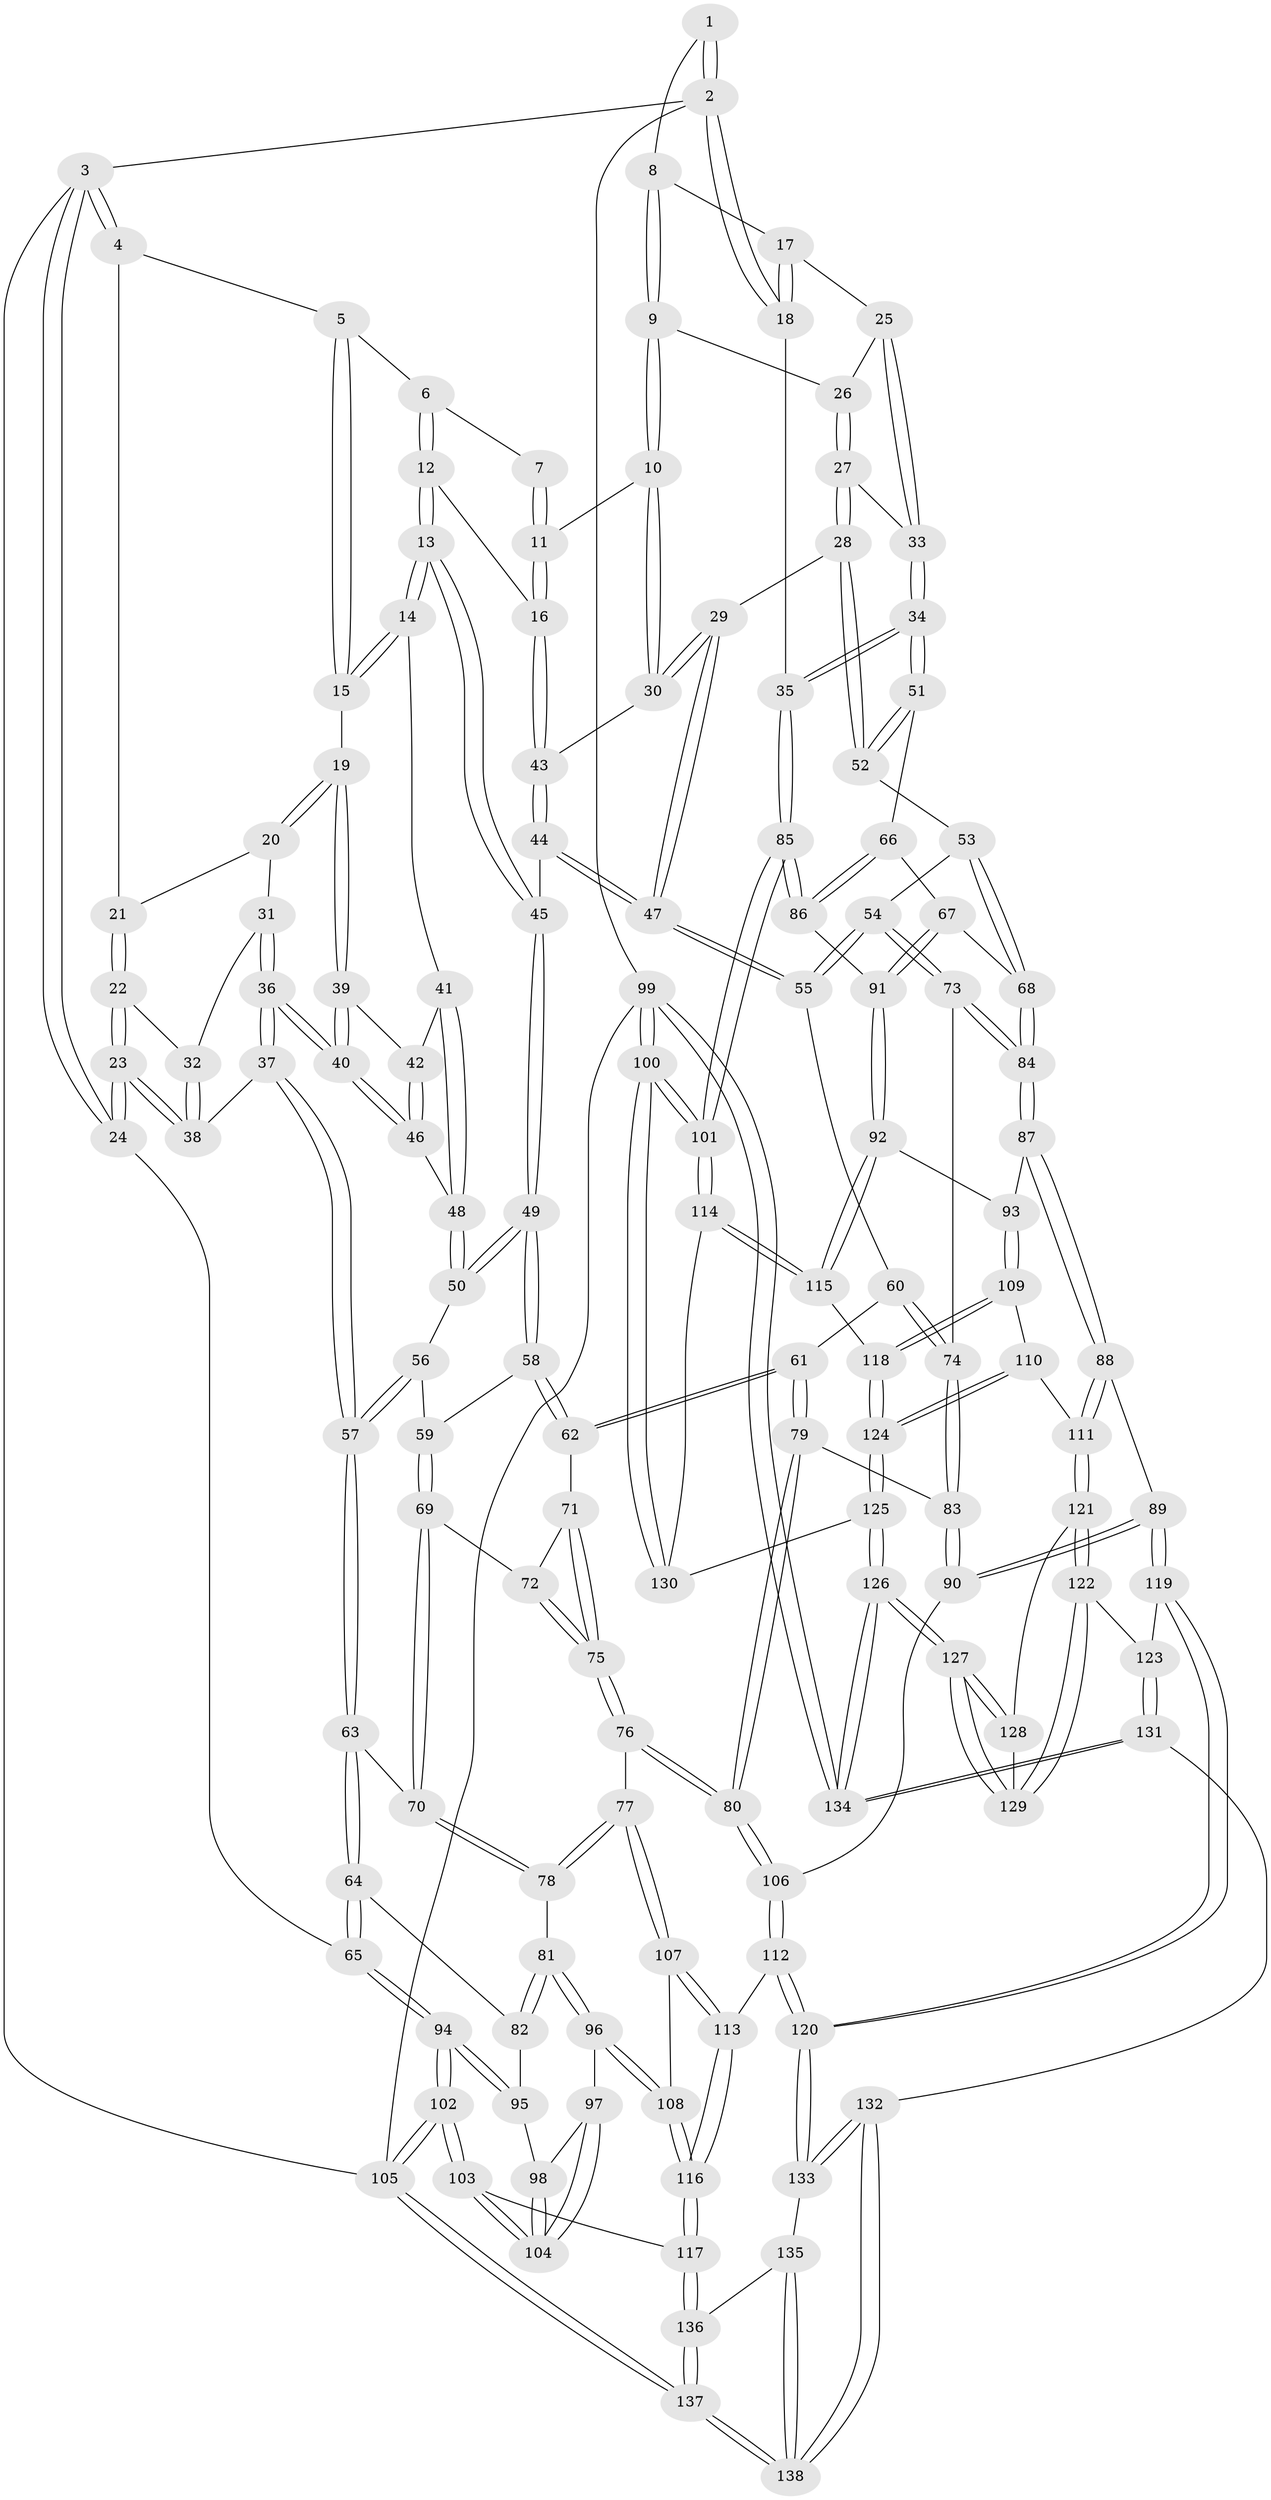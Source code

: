 // Generated by graph-tools (version 1.1) at 2025/16/03/09/25 04:16:58]
// undirected, 138 vertices, 342 edges
graph export_dot {
graph [start="1"]
  node [color=gray90,style=filled];
  1 [pos="+0.7828552822983728+0"];
  2 [pos="+1+0"];
  3 [pos="+0+0"];
  4 [pos="+0.03084685258889935+0"];
  5 [pos="+0.3730178788845174+0"];
  6 [pos="+0.4384230039397004+0"];
  7 [pos="+0.48397719669905265+0"];
  8 [pos="+0.783058103462047+0"];
  9 [pos="+0.6961082697601347+0.08163399460524762"];
  10 [pos="+0.6638927927138351+0.10821813678558018"];
  11 [pos="+0.5907019640063458+0.06265037813341585"];
  12 [pos="+0.44985571854867357+0.1459911836029554"];
  13 [pos="+0.4198516700081083+0.1747314674313369"];
  14 [pos="+0.41326723220643097+0.17469740096892886"];
  15 [pos="+0.32437461795454026+0.07489819724818676"];
  16 [pos="+0.4962661761399059+0.14234910205401963"];
  17 [pos="+0.8333435342627565+0.04528963983755426"];
  18 [pos="+1+0"];
  19 [pos="+0.23959348381544254+0.12140265251728896"];
  20 [pos="+0.16873187264720915+0.07284028378406356"];
  21 [pos="+0.14285412952110327+0"];
  22 [pos="+0.05160016460338281+0.153300650064054"];
  23 [pos="+0+0.1887219773370851"];
  24 [pos="+0+0.1867472157116099"];
  25 [pos="+0.8517494882131329+0.09838050780125181"];
  26 [pos="+0.773016946537353+0.1270117486841431"];
  27 [pos="+0.7570816307148943+0.22584074402277948"];
  28 [pos="+0.7498242113739049+0.2330564611014204"];
  29 [pos="+0.7463302189815495+0.23272247324586604"];
  30 [pos="+0.6645393454771922+0.13711298736704325"];
  31 [pos="+0.1373079603698725+0.1304377577821945"];
  32 [pos="+0.10612772163396607+0.14784981674837633"];
  33 [pos="+0.8786567714511858+0.14058645342537296"];
  34 [pos="+1+0.274649933385102"];
  35 [pos="+1+0.2737183987032534"];
  36 [pos="+0.18488134367571804+0.29457039934725915"];
  37 [pos="+0.17957122225130498+0.3030088269014326"];
  38 [pos="+0.09252002493536178+0.2596311567626506"];
  39 [pos="+0.24662984294727358+0.1441918776767065"];
  40 [pos="+0.21712095506377246+0.2662738054573105"];
  41 [pos="+0.40347866894838724+0.17943463297427878"];
  42 [pos="+0.35565694914771767+0.18839146437441853"];
  43 [pos="+0.5876871608920573+0.20558129530705624"];
  44 [pos="+0.5793024070800127+0.28915561491514363"];
  45 [pos="+0.470533468999467+0.2854653966529405"];
  46 [pos="+0.27603536229045395+0.25696511612408834"];
  47 [pos="+0.6264233330389121+0.3366070594779556"];
  48 [pos="+0.34485973883325693+0.29556755395719053"];
  49 [pos="+0.42276497729838647+0.3641103328619187"];
  50 [pos="+0.3475332249567381+0.3022543113721083"];
  51 [pos="+1+0.3357027209452486"];
  52 [pos="+0.8545061886201262+0.34489720843945276"];
  53 [pos="+0.8232498417211259+0.37271705169320474"];
  54 [pos="+0.7160012074257055+0.4513561146140148"];
  55 [pos="+0.6315885673984989+0.3734506841155092"];
  56 [pos="+0.300267977652209+0.3397808266070401"];
  57 [pos="+0.18337083029420664+0.3823687574626042"];
  58 [pos="+0.42103883644196677+0.38235474690237387"];
  59 [pos="+0.4078813794797377+0.38432337079147916"];
  60 [pos="+0.5273608642033448+0.4395985926028283"];
  61 [pos="+0.48883993694696054+0.45928247536256195"];
  62 [pos="+0.4533823457841946+0.4451757981379281"];
  63 [pos="+0.1804087210640495+0.4030433205517413"];
  64 [pos="+0.13573593748313204+0.4329560483126692"];
  65 [pos="+0+0.34790500577368366"];
  66 [pos="+0.9255904930140005+0.5056578991039223"];
  67 [pos="+0.9032951380350993+0.5326686439074801"];
  68 [pos="+0.865732917597241+0.5291845302746138"];
  69 [pos="+0.22877022716099926+0.4317956905543266"];
  70 [pos="+0.22770246684533407+0.4317382374558611"];
  71 [pos="+0.44547859125351547+0.45235432214912447"];
  72 [pos="+0.32417564180145914+0.4772131822999532"];
  73 [pos="+0.718421994018113+0.48978284850673753"];
  74 [pos="+0.6412627439971702+0.5278825547730781"];
  75 [pos="+0.36552751915783765+0.5741094873792202"];
  76 [pos="+0.35866845009503123+0.5969609446998418"];
  77 [pos="+0.3492214373552882+0.5988066355432972"];
  78 [pos="+0.25994008356394976+0.52652784003077"];
  79 [pos="+0.4999822018251209+0.4879465860473292"];
  80 [pos="+0.44847260017628854+0.6556394844858676"];
  81 [pos="+0.20515802393766402+0.6092467764048224"];
  82 [pos="+0.11083747767479801+0.5249622376339318"];
  83 [pos="+0.5835332798850673+0.5653495444844396"];
  84 [pos="+0.7474628974163327+0.5343326329369441"];
  85 [pos="+1+0.580148042770248"];
  86 [pos="+1+0.6037316035685661"];
  87 [pos="+0.7471499374746748+0.5820953053002512"];
  88 [pos="+0.7005507838280424+0.6982603340249031"];
  89 [pos="+0.6681638469699809+0.6996413780448518"];
  90 [pos="+0.5738992322069622+0.6372826634333059"];
  91 [pos="+0.9221978666150565+0.6237900667776233"];
  92 [pos="+0.9147592752211435+0.6414364050472531"];
  93 [pos="+0.839929954173511+0.6309933694203415"];
  94 [pos="+0+0.6225674117039283"];
  95 [pos="+0.10980684607892086+0.5260837082561498"];
  96 [pos="+0.21729459499485118+0.6474682397414203"];
  97 [pos="+0.14064218304925194+0.6493351419230939"];
  98 [pos="+0.10698701218065701+0.5415121643151176"];
  99 [pos="+1+1"];
  100 [pos="+1+0.9691127427422112"];
  101 [pos="+1+0.8478889625512989"];
  102 [pos="+0+0.7956537764607429"];
  103 [pos="+0+0.7742605114666938"];
  104 [pos="+0.04853123610496555+0.7016323026989945"];
  105 [pos="+0+1"];
  106 [pos="+0.46104050360639226+0.6731673606897967"];
  107 [pos="+0.29479504574216786+0.6449975939445991"];
  108 [pos="+0.22956252176765612+0.6615923816141196"];
  109 [pos="+0.7803903575722745+0.742461039791747"];
  110 [pos="+0.7637730091344421+0.7423013632348963"];
  111 [pos="+0.7340190083743429+0.731913942561241"];
  112 [pos="+0.4393027915950171+0.8096045934927485"];
  113 [pos="+0.3639748304387887+0.7986098181542428"];
  114 [pos="+0.9375969557816198+0.7603950163467564"];
  115 [pos="+0.9223835045265002+0.749661920483296"];
  116 [pos="+0.18775482978661467+0.8248327821486222"];
  117 [pos="+0.1802141177076292+0.8307539238359191"];
  118 [pos="+0.8732336593125188+0.7567924968605083"];
  119 [pos="+0.5571852853850847+0.8271531001251712"];
  120 [pos="+0.45023874085359894+0.8248345476490122"];
  121 [pos="+0.7227597826245058+0.7654077803954111"];
  122 [pos="+0.6115292987586612+0.8638317508487645"];
  123 [pos="+0.5666363669353243+0.8350759649915277"];
  124 [pos="+0.7945754066121115+0.9303554314602337"];
  125 [pos="+0.7879006683366534+0.9881961910647178"];
  126 [pos="+0.7499246637806591+1"];
  127 [pos="+0.748838266132267+1"];
  128 [pos="+0.716111018940105+0.7992558309865837"];
  129 [pos="+0.6377659465799161+0.8863783279703417"];
  130 [pos="+0.8880666269175544+0.9234191713474437"];
  131 [pos="+0.5759097514922464+1"];
  132 [pos="+0.5124163531577284+1"];
  133 [pos="+0.44468217253648096+0.8660130022643304"];
  134 [pos="+0.7257517693930248+1"];
  135 [pos="+0.2603239004628914+0.9888505145882635"];
  136 [pos="+0.18408101711012356+0.8544865724632784"];
  137 [pos="+0+1"];
  138 [pos="+0.28996549433197494+1"];
  1 -- 2;
  1 -- 2;
  1 -- 8;
  2 -- 3;
  2 -- 18;
  2 -- 18;
  2 -- 99;
  3 -- 4;
  3 -- 4;
  3 -- 24;
  3 -- 24;
  3 -- 105;
  4 -- 5;
  4 -- 21;
  5 -- 6;
  5 -- 15;
  5 -- 15;
  6 -- 7;
  6 -- 12;
  6 -- 12;
  7 -- 11;
  7 -- 11;
  8 -- 9;
  8 -- 9;
  8 -- 17;
  9 -- 10;
  9 -- 10;
  9 -- 26;
  10 -- 11;
  10 -- 30;
  10 -- 30;
  11 -- 16;
  11 -- 16;
  12 -- 13;
  12 -- 13;
  12 -- 16;
  13 -- 14;
  13 -- 14;
  13 -- 45;
  13 -- 45;
  14 -- 15;
  14 -- 15;
  14 -- 41;
  15 -- 19;
  16 -- 43;
  16 -- 43;
  17 -- 18;
  17 -- 18;
  17 -- 25;
  18 -- 35;
  19 -- 20;
  19 -- 20;
  19 -- 39;
  19 -- 39;
  20 -- 21;
  20 -- 31;
  21 -- 22;
  21 -- 22;
  22 -- 23;
  22 -- 23;
  22 -- 32;
  23 -- 24;
  23 -- 24;
  23 -- 38;
  23 -- 38;
  24 -- 65;
  25 -- 26;
  25 -- 33;
  25 -- 33;
  26 -- 27;
  26 -- 27;
  27 -- 28;
  27 -- 28;
  27 -- 33;
  28 -- 29;
  28 -- 52;
  28 -- 52;
  29 -- 30;
  29 -- 30;
  29 -- 47;
  29 -- 47;
  30 -- 43;
  31 -- 32;
  31 -- 36;
  31 -- 36;
  32 -- 38;
  32 -- 38;
  33 -- 34;
  33 -- 34;
  34 -- 35;
  34 -- 35;
  34 -- 51;
  34 -- 51;
  35 -- 85;
  35 -- 85;
  36 -- 37;
  36 -- 37;
  36 -- 40;
  36 -- 40;
  37 -- 38;
  37 -- 57;
  37 -- 57;
  39 -- 40;
  39 -- 40;
  39 -- 42;
  40 -- 46;
  40 -- 46;
  41 -- 42;
  41 -- 48;
  41 -- 48;
  42 -- 46;
  42 -- 46;
  43 -- 44;
  43 -- 44;
  44 -- 45;
  44 -- 47;
  44 -- 47;
  45 -- 49;
  45 -- 49;
  46 -- 48;
  47 -- 55;
  47 -- 55;
  48 -- 50;
  48 -- 50;
  49 -- 50;
  49 -- 50;
  49 -- 58;
  49 -- 58;
  50 -- 56;
  51 -- 52;
  51 -- 52;
  51 -- 66;
  52 -- 53;
  53 -- 54;
  53 -- 68;
  53 -- 68;
  54 -- 55;
  54 -- 55;
  54 -- 73;
  54 -- 73;
  55 -- 60;
  56 -- 57;
  56 -- 57;
  56 -- 59;
  57 -- 63;
  57 -- 63;
  58 -- 59;
  58 -- 62;
  58 -- 62;
  59 -- 69;
  59 -- 69;
  60 -- 61;
  60 -- 74;
  60 -- 74;
  61 -- 62;
  61 -- 62;
  61 -- 79;
  61 -- 79;
  62 -- 71;
  63 -- 64;
  63 -- 64;
  63 -- 70;
  64 -- 65;
  64 -- 65;
  64 -- 82;
  65 -- 94;
  65 -- 94;
  66 -- 67;
  66 -- 86;
  66 -- 86;
  67 -- 68;
  67 -- 91;
  67 -- 91;
  68 -- 84;
  68 -- 84;
  69 -- 70;
  69 -- 70;
  69 -- 72;
  70 -- 78;
  70 -- 78;
  71 -- 72;
  71 -- 75;
  71 -- 75;
  72 -- 75;
  72 -- 75;
  73 -- 74;
  73 -- 84;
  73 -- 84;
  74 -- 83;
  74 -- 83;
  75 -- 76;
  75 -- 76;
  76 -- 77;
  76 -- 80;
  76 -- 80;
  77 -- 78;
  77 -- 78;
  77 -- 107;
  77 -- 107;
  78 -- 81;
  79 -- 80;
  79 -- 80;
  79 -- 83;
  80 -- 106;
  80 -- 106;
  81 -- 82;
  81 -- 82;
  81 -- 96;
  81 -- 96;
  82 -- 95;
  83 -- 90;
  83 -- 90;
  84 -- 87;
  84 -- 87;
  85 -- 86;
  85 -- 86;
  85 -- 101;
  85 -- 101;
  86 -- 91;
  87 -- 88;
  87 -- 88;
  87 -- 93;
  88 -- 89;
  88 -- 111;
  88 -- 111;
  89 -- 90;
  89 -- 90;
  89 -- 119;
  89 -- 119;
  90 -- 106;
  91 -- 92;
  91 -- 92;
  92 -- 93;
  92 -- 115;
  92 -- 115;
  93 -- 109;
  93 -- 109;
  94 -- 95;
  94 -- 95;
  94 -- 102;
  94 -- 102;
  95 -- 98;
  96 -- 97;
  96 -- 108;
  96 -- 108;
  97 -- 98;
  97 -- 104;
  97 -- 104;
  98 -- 104;
  98 -- 104;
  99 -- 100;
  99 -- 100;
  99 -- 134;
  99 -- 134;
  99 -- 105;
  100 -- 101;
  100 -- 101;
  100 -- 130;
  100 -- 130;
  101 -- 114;
  101 -- 114;
  102 -- 103;
  102 -- 103;
  102 -- 105;
  102 -- 105;
  103 -- 104;
  103 -- 104;
  103 -- 117;
  105 -- 137;
  105 -- 137;
  106 -- 112;
  106 -- 112;
  107 -- 108;
  107 -- 113;
  107 -- 113;
  108 -- 116;
  108 -- 116;
  109 -- 110;
  109 -- 118;
  109 -- 118;
  110 -- 111;
  110 -- 124;
  110 -- 124;
  111 -- 121;
  111 -- 121;
  112 -- 113;
  112 -- 120;
  112 -- 120;
  113 -- 116;
  113 -- 116;
  114 -- 115;
  114 -- 115;
  114 -- 130;
  115 -- 118;
  116 -- 117;
  116 -- 117;
  117 -- 136;
  117 -- 136;
  118 -- 124;
  118 -- 124;
  119 -- 120;
  119 -- 120;
  119 -- 123;
  120 -- 133;
  120 -- 133;
  121 -- 122;
  121 -- 122;
  121 -- 128;
  122 -- 123;
  122 -- 129;
  122 -- 129;
  123 -- 131;
  123 -- 131;
  124 -- 125;
  124 -- 125;
  125 -- 126;
  125 -- 126;
  125 -- 130;
  126 -- 127;
  126 -- 127;
  126 -- 134;
  126 -- 134;
  127 -- 128;
  127 -- 128;
  127 -- 129;
  127 -- 129;
  128 -- 129;
  131 -- 132;
  131 -- 134;
  131 -- 134;
  132 -- 133;
  132 -- 133;
  132 -- 138;
  132 -- 138;
  133 -- 135;
  135 -- 136;
  135 -- 138;
  135 -- 138;
  136 -- 137;
  136 -- 137;
  137 -- 138;
  137 -- 138;
}
